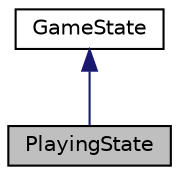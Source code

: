 digraph "PlayingState"
{
  edge [fontname="Helvetica",fontsize="10",labelfontname="Helvetica",labelfontsize="10"];
  node [fontname="Helvetica",fontsize="10",shape=record];
  Node0 [label="PlayingState",height=0.2,width=0.4,color="black", fillcolor="grey75", style="filled", fontcolor="black"];
  Node1 -> Node0 [dir="back",color="midnightblue",fontsize="10",style="solid"];
  Node1 [label="GameState",height=0.2,width=0.4,color="black", fillcolor="white", style="filled",URL="$classGameState.html",tooltip="\"Game State class\"  \"The game states navigation\" "];
}
